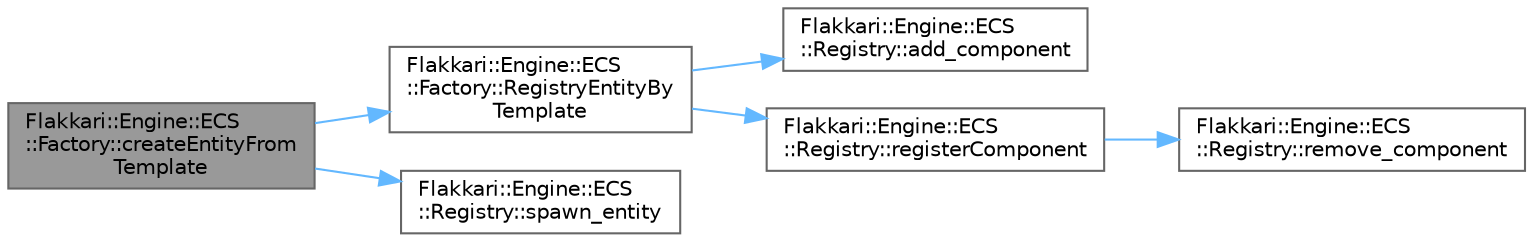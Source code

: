 digraph "Flakkari::Engine::ECS::Factory::createEntityFromTemplate"
{
 // LATEX_PDF_SIZE
  bgcolor="transparent";
  edge [fontname=Helvetica,fontsize=10,labelfontname=Helvetica,labelfontsize=10];
  node [fontname=Helvetica,fontsize=10,shape=box,height=0.2,width=0.4];
  rankdir="LR";
  Node1 [id="Node000001",label="Flakkari::Engine::ECS\l::Factory::createEntityFrom\lTemplate",height=0.2,width=0.4,color="gray40", fillcolor="grey60", style="filled", fontcolor="black",tooltip="Create a Entity From Template object based on a template JSON."];
  Node1 -> Node2 [id="edge1_Node000001_Node000002",color="steelblue1",style="solid",tooltip=" "];
  Node2 [id="Node000002",label="Flakkari::Engine::ECS\l::Factory::RegistryEntityBy\lTemplate",height=0.2,width=0.4,color="grey40", fillcolor="white", style="filled",URL="$dd/d19/namespaceFlakkari_1_1Engine_1_1ECS_1_1Factory.html#a030cc94b504689dc5b0794f123bd3cc6",tooltip="Add an entity to the registry based on a template JSON."];
  Node2 -> Node3 [id="edge2_Node000002_Node000003",color="steelblue1",style="solid",tooltip=" "];
  Node3 [id="Node000003",label="Flakkari::Engine::ECS\l::Registry::add_component",height=0.2,width=0.4,color="grey40", fillcolor="white", style="filled",URL="$d3/d58/classFlakkari_1_1Engine_1_1ECS_1_1Registry.html#ac35f7a0487749950d702b8a578a257d3",tooltip="Get the component from an entity."];
  Node2 -> Node4 [id="edge3_Node000002_Node000004",color="steelblue1",style="solid",tooltip=" "];
  Node4 [id="Node000004",label="Flakkari::Engine::ECS\l::Registry::registerComponent",height=0.2,width=0.4,color="grey40", fillcolor="white", style="filled",URL="$d3/d58/classFlakkari_1_1Engine_1_1ECS_1_1Registry.html#adf6f1c236167ac0d77ae17137f419d2f",tooltip="Get the component from an entity."];
  Node4 -> Node5 [id="edge4_Node000004_Node000005",color="steelblue1",style="solid",tooltip=" "];
  Node5 [id="Node000005",label="Flakkari::Engine::ECS\l::Registry::remove_component",height=0.2,width=0.4,color="grey40", fillcolor="white", style="filled",URL="$d3/d58/classFlakkari_1_1Engine_1_1ECS_1_1Registry.html#afec03d0edf17b2ad7098604ae70d0f33",tooltip="Remove a component from an entity in the registry."];
  Node1 -> Node6 [id="edge5_Node000001_Node000006",color="steelblue1",style="solid",tooltip=" "];
  Node6 [id="Node000006",label="Flakkari::Engine::ECS\l::Registry::spawn_entity",height=0.2,width=0.4,color="grey40", fillcolor="white", style="filled",URL="$d3/d58/classFlakkari_1_1Engine_1_1ECS_1_1Registry.html#a81799a52fa1e3deabdea66ac4b044729",tooltip="Spawn a new entity in the registry."];
}
